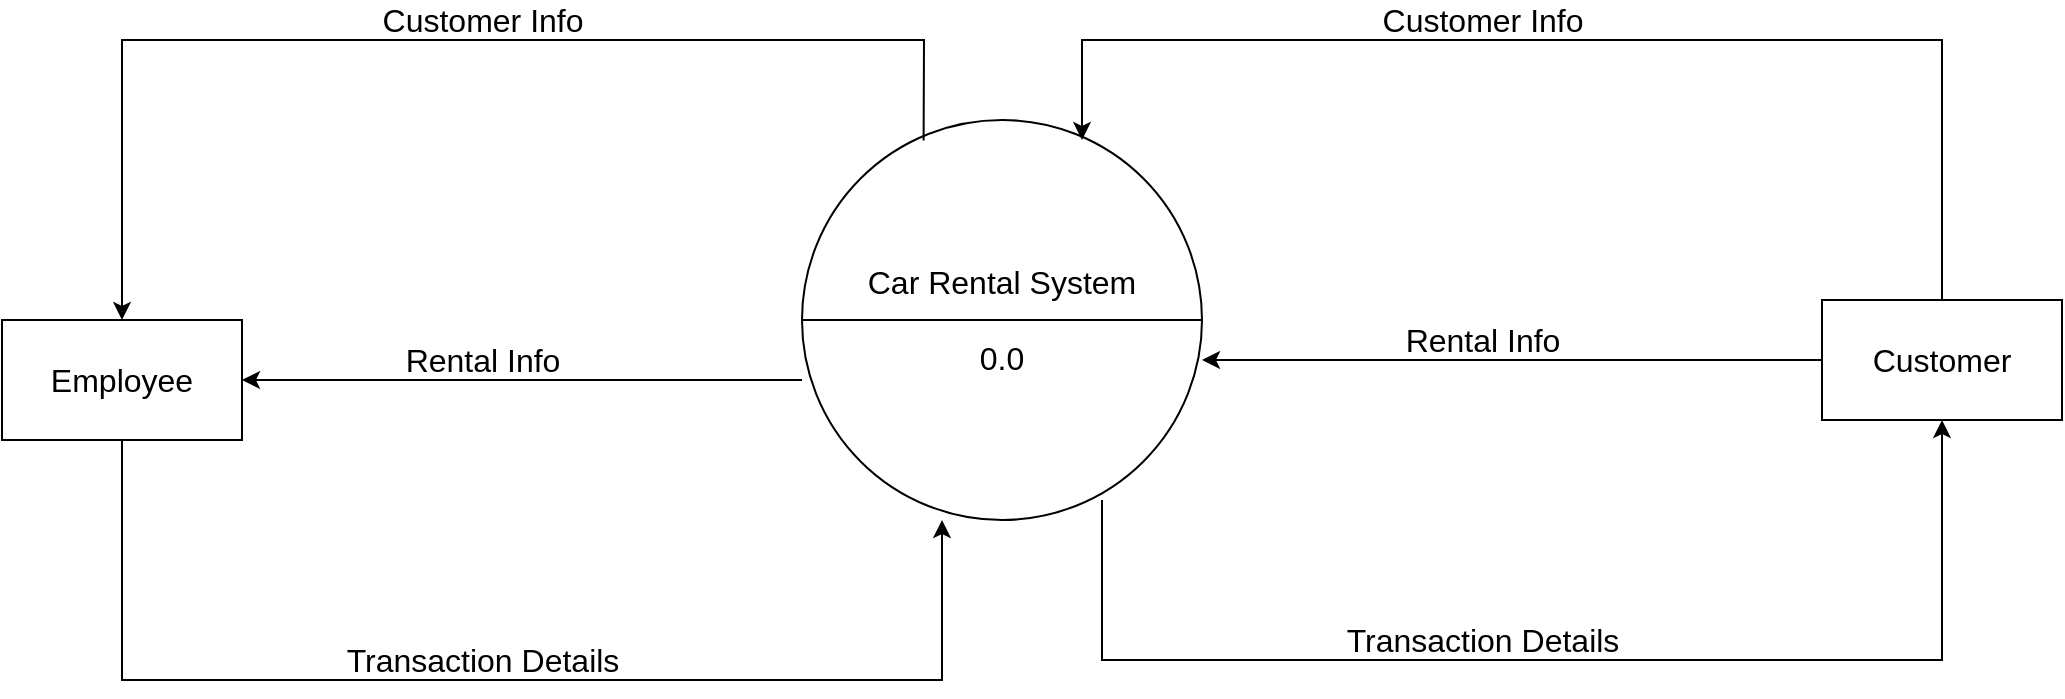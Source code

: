 <mxfile version="20.0.3" type="device"><diagram id="wH6vrAsPs0qc5HQgj6gy" name="Page-1"><mxGraphModel dx="1038" dy="539" grid="1" gridSize="10" guides="1" tooltips="1" connect="1" arrows="1" fold="1" page="1" pageScale="1" pageWidth="2400" pageHeight="2400" math="0" shadow="0"><root><mxCell id="0"/><mxCell id="1" parent="0"/><mxCell id="kAGyypLvbN43d7Fm_kxd-2" value="&lt;font style=&quot;font-size: 16px;&quot;&gt;Car Rental System&lt;br&gt;&lt;br&gt;0.0&lt;br&gt;&lt;/font&gt;" style="shape=lineEllipse;perimeter=ellipsePerimeter;whiteSpace=wrap;html=1;backgroundOutline=1;" parent="1" vertex="1"><mxGeometry x="450" y="380" width="200" height="200" as="geometry"/></mxCell><mxCell id="kAGyypLvbN43d7Fm_kxd-3" value="Employee" style="rounded=0;whiteSpace=wrap;html=1;fontSize=16;" parent="1" vertex="1"><mxGeometry x="50" y="480" width="120" height="60" as="geometry"/></mxCell><mxCell id="kAGyypLvbN43d7Fm_kxd-4" value="Customer" style="rounded=0;whiteSpace=wrap;html=1;fontSize=16;" parent="1" vertex="1"><mxGeometry x="960" y="470" width="120" height="60" as="geometry"/></mxCell><mxCell id="kAGyypLvbN43d7Fm_kxd-5" value="" style="endArrow=classic;html=1;rounded=0;fontSize=16;exitX=0.304;exitY=0.051;exitDx=0;exitDy=0;exitPerimeter=0;entryX=0.5;entryY=0;entryDx=0;entryDy=0;" parent="1" source="kAGyypLvbN43d7Fm_kxd-2" target="kAGyypLvbN43d7Fm_kxd-3" edge="1"><mxGeometry width="50" height="50" relative="1" as="geometry"><mxPoint x="350" y="330" as="sourcePoint"/><mxPoint x="400" y="280" as="targetPoint"/><Array as="points"><mxPoint x="511" y="340"/><mxPoint x="110" y="340"/></Array></mxGeometry></mxCell><mxCell id="kAGyypLvbN43d7Fm_kxd-6" value="Customer Info" style="text;html=1;align=center;verticalAlign=middle;resizable=0;points=[];autosize=1;strokeColor=none;fillColor=none;fontSize=16;" parent="1" vertex="1"><mxGeometry x="230" y="320" width="120" height="20" as="geometry"/></mxCell><mxCell id="kAGyypLvbN43d7Fm_kxd-7" value="" style="endArrow=classic;html=1;rounded=0;fontSize=16;exitX=0.5;exitY=0;exitDx=0;exitDy=0;" parent="1" source="kAGyypLvbN43d7Fm_kxd-4" edge="1"><mxGeometry width="50" height="50" relative="1" as="geometry"><mxPoint x="970" y="440" as="sourcePoint"/><mxPoint x="590" y="390" as="targetPoint"/><Array as="points"><mxPoint x="1020" y="340"/><mxPoint x="590" y="340"/><mxPoint x="590" y="390"/></Array></mxGeometry></mxCell><mxCell id="kAGyypLvbN43d7Fm_kxd-8" value="Customer Info" style="text;html=1;align=center;verticalAlign=middle;resizable=0;points=[];autosize=1;strokeColor=none;fillColor=none;fontSize=16;" parent="1" vertex="1"><mxGeometry x="730" y="320" width="120" height="20" as="geometry"/></mxCell><mxCell id="kAGyypLvbN43d7Fm_kxd-9" value="" style="endArrow=classic;html=1;rounded=0;fontSize=16;exitX=0;exitY=0.5;exitDx=0;exitDy=0;" parent="1" source="kAGyypLvbN43d7Fm_kxd-4" edge="1"><mxGeometry width="50" height="50" relative="1" as="geometry"><mxPoint x="760" y="520" as="sourcePoint"/><mxPoint x="650" y="500" as="targetPoint"/></mxGeometry></mxCell><mxCell id="kAGyypLvbN43d7Fm_kxd-10" value="Rental Info" style="text;html=1;align=center;verticalAlign=middle;resizable=0;points=[];autosize=1;strokeColor=none;fillColor=none;fontSize=16;" parent="1" vertex="1"><mxGeometry x="745" y="480" width="90" height="20" as="geometry"/></mxCell><mxCell id="kAGyypLvbN43d7Fm_kxd-11" value="" style="endArrow=classic;html=1;rounded=0;fontSize=16;entryX=1;entryY=0.5;entryDx=0;entryDy=0;" parent="1" target="kAGyypLvbN43d7Fm_kxd-3" edge="1"><mxGeometry width="50" height="50" relative="1" as="geometry"><mxPoint x="450" y="510" as="sourcePoint"/><mxPoint x="340" y="470" as="targetPoint"/></mxGeometry></mxCell><mxCell id="kAGyypLvbN43d7Fm_kxd-12" value="Rental Info" style="text;html=1;align=center;verticalAlign=middle;resizable=0;points=[];autosize=1;strokeColor=none;fillColor=none;fontSize=16;" parent="1" vertex="1"><mxGeometry x="245" y="490" width="90" height="20" as="geometry"/></mxCell><mxCell id="kAGyypLvbN43d7Fm_kxd-13" value="" style="endArrow=classic;html=1;rounded=0;fontSize=16;exitX=0.5;exitY=1;exitDx=0;exitDy=0;entryX=0.35;entryY=1;entryDx=0;entryDy=0;entryPerimeter=0;" parent="1" source="kAGyypLvbN43d7Fm_kxd-3" target="kAGyypLvbN43d7Fm_kxd-2" edge="1"><mxGeometry width="50" height="50" relative="1" as="geometry"><mxPoint x="290" y="680" as="sourcePoint"/><mxPoint x="340" y="630" as="targetPoint"/><Array as="points"><mxPoint x="110" y="660"/><mxPoint x="520" y="660"/></Array></mxGeometry></mxCell><mxCell id="kAGyypLvbN43d7Fm_kxd-14" value="Transaction Details" style="text;html=1;align=center;verticalAlign=middle;resizable=0;points=[];autosize=1;strokeColor=none;fillColor=none;fontSize=16;" parent="1" vertex="1"><mxGeometry x="215" y="640" width="150" height="20" as="geometry"/></mxCell><mxCell id="kAGyypLvbN43d7Fm_kxd-15" value="" style="endArrow=classic;html=1;rounded=0;fontSize=16;exitX=0.75;exitY=0.95;exitDx=0;exitDy=0;exitPerimeter=0;entryX=0.5;entryY=1;entryDx=0;entryDy=0;" parent="1" source="kAGyypLvbN43d7Fm_kxd-2" target="kAGyypLvbN43d7Fm_kxd-4" edge="1"><mxGeometry width="50" height="50" relative="1" as="geometry"><mxPoint x="770" y="680" as="sourcePoint"/><mxPoint x="820" y="630" as="targetPoint"/><Array as="points"><mxPoint x="600" y="650"/><mxPoint x="1020" y="650"/></Array></mxGeometry></mxCell><mxCell id="kAGyypLvbN43d7Fm_kxd-16" value="Transaction Details" style="text;html=1;align=center;verticalAlign=middle;resizable=0;points=[];autosize=1;strokeColor=none;fillColor=none;fontSize=16;" parent="1" vertex="1"><mxGeometry x="715" y="630" width="150" height="20" as="geometry"/></mxCell></root></mxGraphModel></diagram></mxfile>